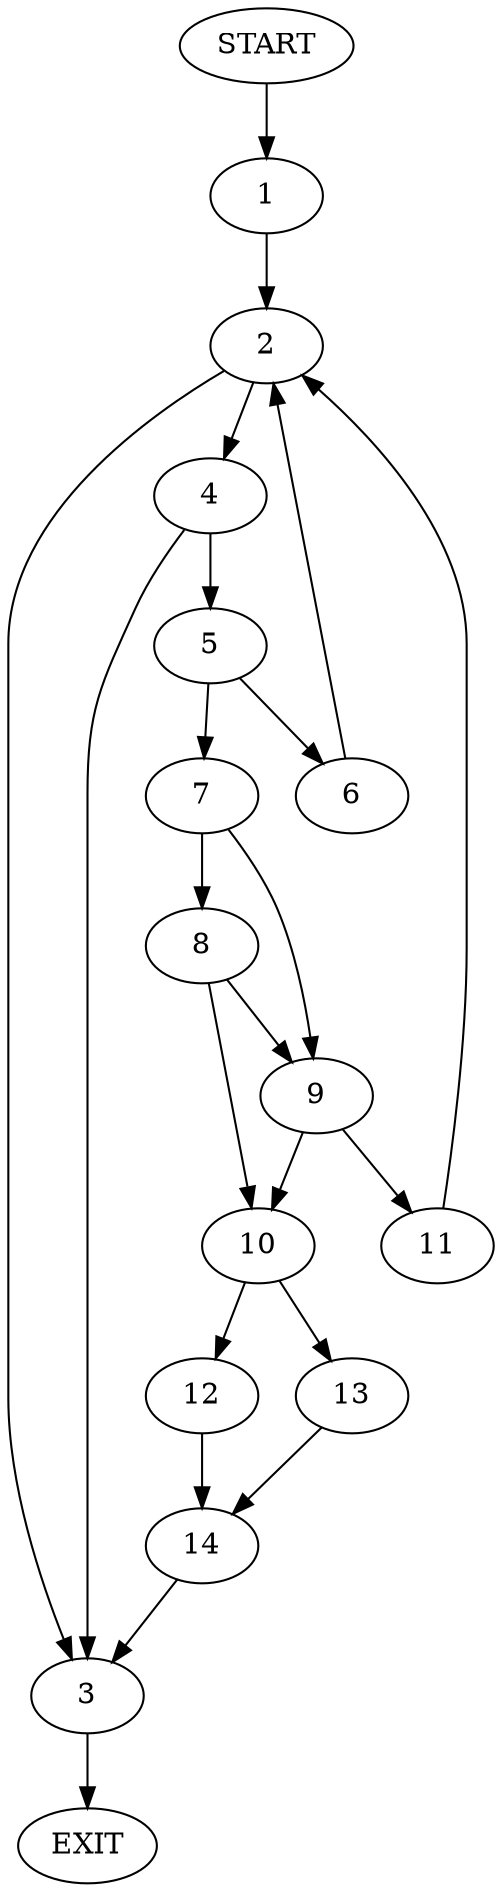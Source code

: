 digraph {
0 [label="START"];
1;
2;
3;
4;
5;
6;
7;
8;
9;
10;
11;
12;
13;
14;
15 [label="EXIT"];
0 -> 1;
1 -> 2;
2 -> 3;
2 -> 4;
3 -> 15;
4 -> 3;
4 -> 5;
5 -> 6;
5 -> 7;
6 -> 2;
7 -> 8;
7 -> 9;
8 -> 10;
8 -> 9;
9 -> 10;
9 -> 11;
10 -> 12;
10 -> 13;
11 -> 2;
13 -> 14;
12 -> 14;
14 -> 3;
}